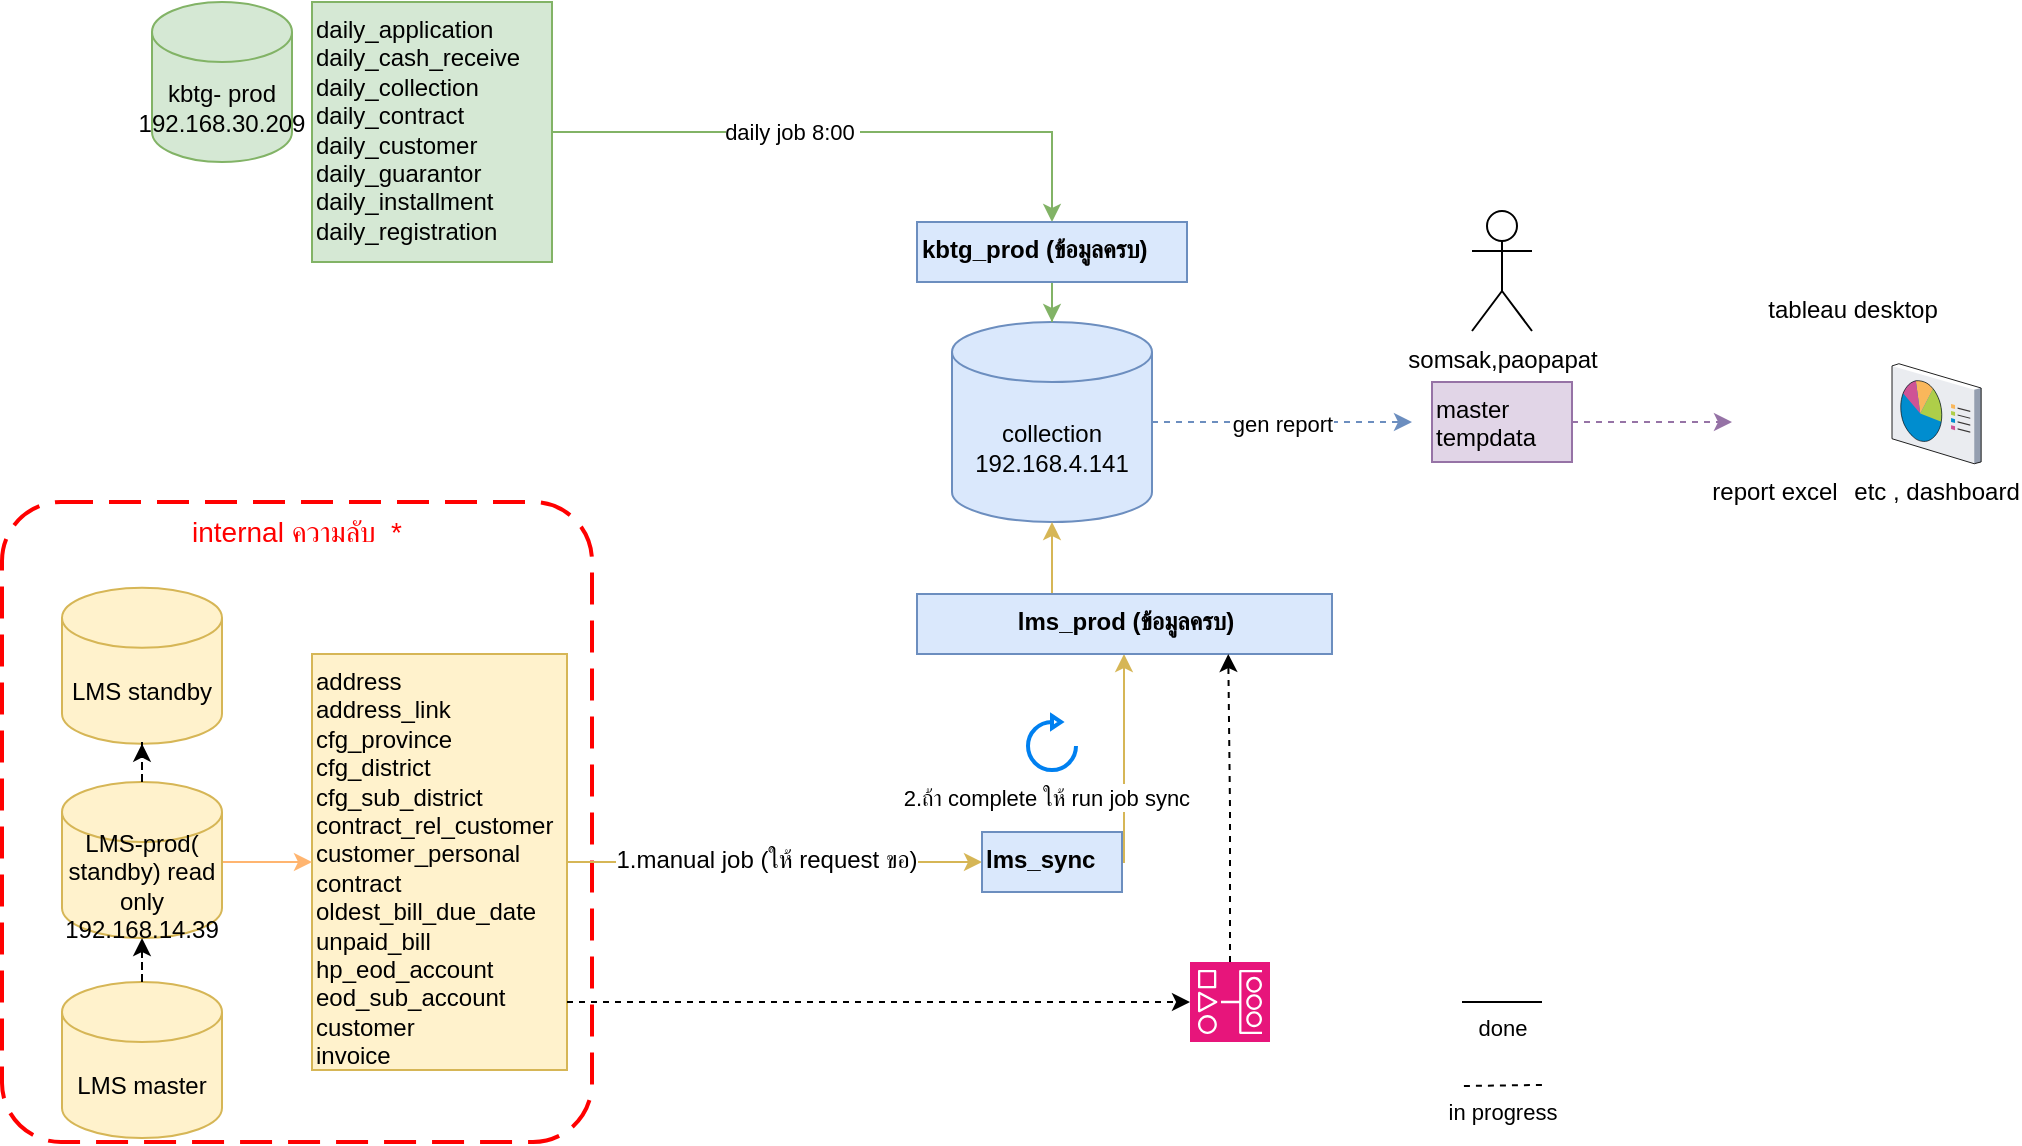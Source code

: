 <mxfile version="24.2.5" type="github">
  <diagram name="collection" id="N_CIKplRmD34ISpjQVyY">
    <mxGraphModel dx="1050" dy="1053" grid="1" gridSize="10" guides="1" tooltips="1" connect="1" arrows="1" fold="1" page="0" pageScale="1" pageWidth="850" pageHeight="1100" math="0" shadow="0">
      <root>
        <mxCell id="0" />
        <mxCell id="1" parent="0" />
        <mxCell id="8qF9MvdjFyCx3xQRs_l2-4" value="internal ความลับ  *" style="rounded=1;arcSize=10;dashed=1;strokeColor=#ff0000;fillColor=none;gradientColor=none;dashPattern=8 4;strokeWidth=2;textShadow=0;align=center;glass=0;fontColor=#FF0000;verticalAlign=top;fontSize=14;" parent="1" vertex="1">
          <mxGeometry x="115" y="90" width="295" height="320" as="geometry" />
        </mxCell>
        <mxCell id="0of4-0cHT8gc_cpD0exL-74" style="edgeStyle=orthogonalEdgeStyle;rounded=0;orthogonalLoop=1;jettySize=auto;html=1;entryX=0;entryY=0.5;entryDx=0;entryDy=0;fillColor=#fff2cc;strokeColor=#d6b656;" parent="1" source="Nf1m1TZT0g2i1Bwr5nnO-6" target="0of4-0cHT8gc_cpD0exL-40" edge="1">
          <mxGeometry relative="1" as="geometry" />
        </mxCell>
        <mxCell id="Nf1m1TZT0g2i1Bwr5nnO-6" value="address&#xa;address_link&#xa;cfg_province&#xa;cfg_district&#xa;cfg_sub_district&#xa;contract_rel_customer&#xa;customer_personal&#xa;contract&#xa;oldest_bill_due_date&#xa;unpaid_bill&#xa;hp_eod_account&#xa;eod_sub_account&#xa;customer&#xa;invoice&#xa;" style="text;whiteSpace=wrap;fillColor=#fff2cc;strokeColor=#d6b656;" parent="1" vertex="1">
          <mxGeometry x="270" y="166" width="127.5" height="208" as="geometry" />
        </mxCell>
        <mxCell id="0of4-0cHT8gc_cpD0exL-53" value="gen report" style="edgeStyle=orthogonalEdgeStyle;rounded=0;orthogonalLoop=1;jettySize=auto;html=1;fillColor=#dae8fc;strokeColor=#6c8ebf;dashed=1;" parent="1" source="Nf1m1TZT0g2i1Bwr5nnO-13" edge="1">
          <mxGeometry relative="1" as="geometry">
            <mxPoint x="820" y="50" as="targetPoint" />
          </mxGeometry>
        </mxCell>
        <mxCell id="Nf1m1TZT0g2i1Bwr5nnO-13" value="collection 192.168.4.141" style="shape=cylinder3;whiteSpace=wrap;html=1;boundedLbl=1;backgroundOutline=1;size=15;fillColor=#dae8fc;strokeColor=#6c8ebf;" parent="1" vertex="1">
          <mxGeometry x="590" width="100" height="100" as="geometry" />
        </mxCell>
        <mxCell id="Nf1m1TZT0g2i1Bwr5nnO-21" value="&lt;span style=&quot;text-align: left;&quot;&gt;kbtg&lt;/span&gt;- prod&lt;div&gt;192.168.30.209&lt;br&gt;&lt;/div&gt;" style="shape=cylinder3;whiteSpace=wrap;html=1;boundedLbl=1;backgroundOutline=1;size=15;fillColor=#d5e8d4;strokeColor=#82b366;" parent="1" vertex="1">
          <mxGeometry x="190" y="-160" width="70" height="80" as="geometry" />
        </mxCell>
        <mxCell id="Nf1m1TZT0g2i1Bwr5nnO-35" value="daily_application&#xa;daily_cash_receive&#xa;daily_collection&#xa;daily_contract&#xa;daily_customer&#xa;daily_guarantor&#xa;daily_installment&#xa;daily_registration" style="text;whiteSpace=wrap;fillColor=#d5e8d4;strokeColor=#82b366;" parent="1" vertex="1">
          <mxGeometry x="270" y="-160" width="120" height="130" as="geometry" />
        </mxCell>
        <mxCell id="8hwzGIo9Otc3_Tqw6QN_-6" value="" style="shape=image;html=1;verticalAlign=top;verticalLabelPosition=bottom;labelBackgroundColor=#ffffff;imageAspect=0;aspect=fixed;image=https://cdn3.iconfinder.com/data/icons/flat-actions-icons-9/792/Tick_Mark_Dark-128.png" parent="1" vertex="1">
          <mxGeometry x="707.5" y="-50" width="29" height="29" as="geometry" />
        </mxCell>
        <mxCell id="8hwzGIo9Otc3_Tqw6QN_-19" style="edgeStyle=orthogonalEdgeStyle;rounded=0;orthogonalLoop=1;jettySize=auto;html=1;entryX=0.5;entryY=0;entryDx=0;entryDy=0;entryPerimeter=0;fillColor=#d5e8d4;strokeColor=#82b366;" parent="1" source="Nf1m1TZT0g2i1Bwr5nnO-31" target="Nf1m1TZT0g2i1Bwr5nnO-13" edge="1">
          <mxGeometry relative="1" as="geometry" />
        </mxCell>
        <mxCell id="8hwzGIo9Otc3_Tqw6QN_-28" value="" style="shape=image;html=1;verticalAlign=top;verticalLabelPosition=bottom;labelBackgroundColor=#ffffff;imageAspect=0;aspect=fixed;image=https://cdn3.iconfinder.com/data/icons/flat-actions-icons-9/792/Tick_Mark_Dark-128.png" parent="1" vertex="1">
          <mxGeometry x="709" y="136" width="26" height="26" as="geometry" />
        </mxCell>
        <mxCell id="0of4-0cHT8gc_cpD0exL-1" value="&lt;div&gt;&lt;span style=&quot;background-color: initial;&quot;&gt;somsak,paopapat&lt;/span&gt;&lt;br&gt;&lt;/div&gt;" style="shape=umlActor;verticalLabelPosition=bottom;verticalAlign=top;html=1;outlineConnect=0;" parent="1" vertex="1">
          <mxGeometry x="850" y="-55.5" width="30" height="60" as="geometry" />
        </mxCell>
        <mxCell id="0of4-0cHT8gc_cpD0exL-78" style="edgeStyle=orthogonalEdgeStyle;rounded=0;orthogonalLoop=1;jettySize=auto;html=1;entryX=0;entryY=0.5;entryDx=0;entryDy=0;fillColor=#e1d5e7;strokeColor=#9673a6;dashed=1;" parent="1" source="0of4-0cHT8gc_cpD0exL-10" target="0of4-0cHT8gc_cpD0exL-15" edge="1">
          <mxGeometry relative="1" as="geometry" />
        </mxCell>
        <mxCell id="0of4-0cHT8gc_cpD0exL-10" value="master&#xa;tempdata" style="text;whiteSpace=wrap;fillColor=#e1d5e7;strokeColor=#9673a6;" parent="1" vertex="1">
          <mxGeometry x="830" y="30" width="70" height="40" as="geometry" />
        </mxCell>
        <mxCell id="0of4-0cHT8gc_cpD0exL-14" value="etc , dashboard" style="verticalLabelPosition=bottom;sketch=0;aspect=fixed;html=1;verticalAlign=top;strokeColor=none;align=center;outlineConnect=0;shape=mxgraph.citrix.reporting;" parent="1" vertex="1">
          <mxGeometry x="1060" y="20.87" width="44.57" height="50" as="geometry" />
        </mxCell>
        <mxCell id="0of4-0cHT8gc_cpD0exL-15" value="report excel" style="shape=image;html=1;verticalAlign=top;verticalLabelPosition=bottom;labelBackgroundColor=#ffffff;imageAspect=0;aspect=fixed;image=https://cdn1.iconfinder.com/data/icons/Futurosoft%20Icons%200.5.2/128x128/mimetypes/xls.png" parent="1" vertex="1">
          <mxGeometry x="980" y="29.12" width="41.75" height="41.75" as="geometry" />
        </mxCell>
        <mxCell id="0of4-0cHT8gc_cpD0exL-23" value="tableau desktop" style="shape=image;html=1;verticalAlign=top;verticalLabelPosition=bottom;labelBackgroundColor=#ffffff;imageAspect=0;aspect=fixed;image=https://cdn1.iconfinder.com/data/icons/ionicons-fill-vol-2/512/logo-tableau-128.png" parent="1" vertex="1">
          <mxGeometry x="1020" y="-60" width="40" height="40" as="geometry" />
        </mxCell>
        <mxCell id="0of4-0cHT8gc_cpD0exL-51" style="edgeStyle=orthogonalEdgeStyle;rounded=0;orthogonalLoop=1;jettySize=auto;html=1;entryX=0;entryY=0.5;entryDx=0;entryDy=0;strokeColor=#FFB570;" parent="1" source="0of4-0cHT8gc_cpD0exL-28" target="Nf1m1TZT0g2i1Bwr5nnO-6" edge="1">
          <mxGeometry relative="1" as="geometry">
            <Array as="points">
              <mxPoint x="240" y="270" />
              <mxPoint x="240" y="270" />
            </Array>
          </mxGeometry>
        </mxCell>
        <mxCell id="0of4-0cHT8gc_cpD0exL-28" value="LMS-prod( standby) read only&lt;div&gt;192.168.14.39&lt;/div&gt;" style="shape=cylinder3;whiteSpace=wrap;html=1;boundedLbl=1;backgroundOutline=1;size=15;fillColor=#fff2cc;strokeColor=#d6b656;" parent="1" vertex="1">
          <mxGeometry x="145" y="230" width="80" height="78" as="geometry" />
        </mxCell>
        <mxCell id="0of4-0cHT8gc_cpD0exL-29" value="LMS master" style="shape=cylinder3;whiteSpace=wrap;html=1;boundedLbl=1;backgroundOutline=1;size=15;fillColor=#fff2cc;strokeColor=#d6b656;" parent="1" vertex="1">
          <mxGeometry x="145" y="330" width="80" height="78" as="geometry" />
        </mxCell>
        <mxCell id="0of4-0cHT8gc_cpD0exL-34" value="LMS standby" style="shape=cylinder3;whiteSpace=wrap;html=1;boundedLbl=1;backgroundOutline=1;size=15;fillColor=#fff2cc;strokeColor=#d6b656;" parent="1" vertex="1">
          <mxGeometry x="145" y="132.87" width="80" height="78" as="geometry" />
        </mxCell>
        <mxCell id="0of4-0cHT8gc_cpD0exL-35" style="edgeStyle=orthogonalEdgeStyle;rounded=0;orthogonalLoop=1;jettySize=auto;html=1;entryX=0.5;entryY=1;entryDx=0;entryDy=0;entryPerimeter=0;dashed=1;" parent="1" source="0of4-0cHT8gc_cpD0exL-29" target="0of4-0cHT8gc_cpD0exL-28" edge="1">
          <mxGeometry relative="1" as="geometry" />
        </mxCell>
        <mxCell id="0of4-0cHT8gc_cpD0exL-36" style="edgeStyle=orthogonalEdgeStyle;rounded=0;orthogonalLoop=1;jettySize=auto;html=1;entryX=0.5;entryY=1;entryDx=0;entryDy=0;entryPerimeter=0;fontColor=#FFB570;dashed=1;" parent="1" source="0of4-0cHT8gc_cpD0exL-28" target="0of4-0cHT8gc_cpD0exL-34" edge="1">
          <mxGeometry relative="1" as="geometry" />
        </mxCell>
        <mxCell id="0of4-0cHT8gc_cpD0exL-39" style="edgeStyle=orthogonalEdgeStyle;rounded=0;orthogonalLoop=1;jettySize=auto;html=1;entryX=0.5;entryY=1;entryDx=0;entryDy=0;entryPerimeter=0;fillColor=#fff2cc;strokeColor=#d6b656;" parent="1" source="0of4-0cHT8gc_cpD0exL-45" target="Nf1m1TZT0g2i1Bwr5nnO-13" edge="1">
          <mxGeometry relative="1" as="geometry">
            <Array as="points">
              <mxPoint x="640" y="150" />
            </Array>
          </mxGeometry>
        </mxCell>
        <mxCell id="0of4-0cHT8gc_cpD0exL-77" style="edgeStyle=orthogonalEdgeStyle;rounded=0;orthogonalLoop=1;jettySize=auto;html=1;fillColor=#fff2cc;strokeColor=#d6b656;" parent="1" source="0of4-0cHT8gc_cpD0exL-40" target="0of4-0cHT8gc_cpD0exL-45" edge="1">
          <mxGeometry relative="1" as="geometry">
            <Array as="points">
              <mxPoint x="676" y="270" />
            </Array>
          </mxGeometry>
        </mxCell>
        <mxCell id="0of4-0cHT8gc_cpD0exL-40" value="lms_sync&#xa;&#xa;" style="text;whiteSpace=wrap;fontStyle=1;labelBorderColor=none;textShadow=0;labelBackgroundColor=none;rounded=0;strokeColor=#6c8ebf;fillColor=#dae8fc;" parent="1" vertex="1">
          <mxGeometry x="605" y="255" width="70" height="30" as="geometry" />
        </mxCell>
        <mxCell id="0of4-0cHT8gc_cpD0exL-43" value="" style="edgeStyle=orthogonalEdgeStyle;rounded=0;orthogonalLoop=1;jettySize=auto;html=1;entryX=0.5;entryY=0;entryDx=0;entryDy=0;entryPerimeter=0;fillColor=#d5e8d4;strokeColor=#82b366;" parent="1" source="Nf1m1TZT0g2i1Bwr5nnO-35" target="Nf1m1TZT0g2i1Bwr5nnO-31" edge="1">
          <mxGeometry relative="1" as="geometry">
            <mxPoint x="390" y="-95" as="sourcePoint" />
            <mxPoint x="640" y="-5" as="targetPoint" />
          </mxGeometry>
        </mxCell>
        <mxCell id="0of4-0cHT8gc_cpD0exL-44" value="daily job 8:00&amp;nbsp;" style="edgeLabel;html=1;align=center;verticalAlign=middle;resizable=0;points=[];" parent="0of4-0cHT8gc_cpD0exL-43" vertex="1" connectable="0">
          <mxGeometry x="-0.375" y="2" relative="1" as="geometry">
            <mxPoint x="28" y="2" as="offset" />
          </mxGeometry>
        </mxCell>
        <mxCell id="Nf1m1TZT0g2i1Bwr5nnO-31" value="kbtg_prod (ข้อมูลครบ)&#xa;&#xa;" style="text;whiteSpace=wrap;fontStyle=1;labelBorderColor=none;textShadow=0;labelBackgroundColor=none;rounded=0;strokeColor=#6c8ebf;fillColor=#dae8fc;" parent="1" vertex="1">
          <mxGeometry x="572.5" y="-50" width="135" height="30" as="geometry" />
        </mxCell>
        <mxCell id="0of4-0cHT8gc_cpD0exL-45" value="lms_prod (ข้อมูลครบ)&#xa;&#xa;" style="text;whiteSpace=wrap;fontStyle=1;labelBorderColor=none;textShadow=0;labelBackgroundColor=none;rounded=0;strokeColor=#6c8ebf;fillColor=#dae8fc;align=center;" parent="1" vertex="1">
          <mxGeometry x="572.5" y="136" width="207.5" height="30" as="geometry" />
        </mxCell>
        <mxCell id="0of4-0cHT8gc_cpD0exL-61" value="" style="shape=image;html=1;verticalAlign=top;verticalLabelPosition=bottom;labelBackgroundColor=#ffffff;imageAspect=0;aspect=fixed;image=https://cdn4.iconfinder.com/data/icons/travello-basic-ui-1/64/Wrong-128.png" parent="1" vertex="1">
          <mxGeometry x="215" y="340" width="20" height="20" as="geometry" />
        </mxCell>
        <mxCell id="0of4-0cHT8gc_cpD0exL-62" value="" style="shape=image;html=1;verticalAlign=top;verticalLabelPosition=bottom;labelBackgroundColor=#ffffff;imageAspect=0;aspect=fixed;image=https://cdn4.iconfinder.com/data/icons/travello-basic-ui-1/64/Wrong-128.png" parent="1" vertex="1">
          <mxGeometry x="215" y="130" width="20" height="20" as="geometry" />
        </mxCell>
        <mxCell id="0of4-0cHT8gc_cpD0exL-63" value="" style="shape=image;html=1;verticalAlign=top;verticalLabelPosition=bottom;labelBackgroundColor=#ffffff;imageAspect=0;aspect=fixed;image=https://cdn3.iconfinder.com/data/icons/flat-actions-icons-9/792/Tick_Mark_Dark-128.png" parent="1" vertex="1">
          <mxGeometry x="210" y="237" width="30" height="30" as="geometry" />
        </mxCell>
        <mxCell id="8hwzGIo9Otc3_Tqw6QN_-25" value="1.manual job (ให้ request ขอ)" style="shape=image;html=1;verticalAlign=top;verticalLabelPosition=bottom;labelBackgroundColor=#ffffff;imageAspect=0;aspect=fixed;image=https://cdn1.iconfinder.com/data/icons/unicons-line-vol-5/24/question-128.png" parent="1" vertex="1">
          <mxGeometry x="470" y="201" width="54" height="54" as="geometry" />
        </mxCell>
        <mxCell id="0of4-0cHT8gc_cpD0exL-75" value="&lt;span style=&quot;font-size: 11px;&quot;&gt;2.ถ้า complete ให้ run job sync&amp;nbsp;&amp;nbsp;&lt;/span&gt;" style="html=1;verticalLabelPosition=bottom;align=center;labelBackgroundColor=#ffffff;verticalAlign=top;strokeWidth=2;strokeColor=#0080F0;shadow=0;dashed=0;shape=mxgraph.ios7.icons.reload;" parent="1" vertex="1">
          <mxGeometry x="628" y="197" width="24" height="27" as="geometry" />
        </mxCell>
        <mxCell id="0of4-0cHT8gc_cpD0exL-79" value="done" style="endArrow=none;html=1;rounded=0;verticalAlign=top;" parent="1" edge="1">
          <mxGeometry width="50" height="50" relative="1" as="geometry">
            <mxPoint x="885" y="340" as="sourcePoint" />
            <mxPoint x="845.0" y="340" as="targetPoint" />
          </mxGeometry>
        </mxCell>
        <mxCell id="0of4-0cHT8gc_cpD0exL-81" value="in progress" style="endArrow=none;html=1;rounded=0;exitX=0.583;exitY=0.858;exitDx=0;exitDy=0;exitPerimeter=0;align=center;verticalAlign=top;dashed=1;" parent="1" edge="1">
          <mxGeometry width="50" height="50" relative="1" as="geometry">
            <mxPoint x="884.96" y="381.48" as="sourcePoint" />
            <mxPoint x="845" y="382" as="targetPoint" />
          </mxGeometry>
        </mxCell>
        <mxCell id="n4ZRNCnwu2M69PV4FqZp-4" style="edgeStyle=orthogonalEdgeStyle;rounded=0;orthogonalLoop=1;jettySize=auto;html=1;entryX=0.75;entryY=1;entryDx=0;entryDy=0;dashed=1;" edge="1" parent="1" source="n4ZRNCnwu2M69PV4FqZp-1" target="0of4-0cHT8gc_cpD0exL-45">
          <mxGeometry relative="1" as="geometry">
            <mxPoint x="720" y="340" as="targetPoint" />
          </mxGeometry>
        </mxCell>
        <mxCell id="n4ZRNCnwu2M69PV4FqZp-1" value="" style="sketch=0;points=[[0,0,0],[0.25,0,0],[0.5,0,0],[0.75,0,0],[1,0,0],[0,1,0],[0.25,1,0],[0.5,1,0],[0.75,1,0],[1,1,0],[0,0.25,0],[0,0.5,0],[0,0.75,0],[1,0.25,0],[1,0.5,0],[1,0.75,0]];outlineConnect=0;fontColor=#232F3E;fillColor=#E7157B;strokeColor=#ffffff;dashed=0;verticalLabelPosition=bottom;verticalAlign=top;align=center;html=1;fontSize=12;fontStyle=0;aspect=fixed;shape=mxgraph.aws4.resourceIcon;resIcon=mxgraph.aws4.managed_workflows_for_apache_airflow;" vertex="1" parent="1">
          <mxGeometry x="709" y="320" width="40" height="40" as="geometry" />
        </mxCell>
        <mxCell id="n4ZRNCnwu2M69PV4FqZp-6" style="edgeStyle=orthogonalEdgeStyle;rounded=0;orthogonalLoop=1;jettySize=auto;html=1;entryX=0;entryY=0.5;entryDx=0;entryDy=0;entryPerimeter=0;dashed=1;" edge="1" parent="1" source="Nf1m1TZT0g2i1Bwr5nnO-6" target="n4ZRNCnwu2M69PV4FqZp-1">
          <mxGeometry relative="1" as="geometry">
            <Array as="points">
              <mxPoint x="390" y="340" />
              <mxPoint x="390" y="340" />
            </Array>
          </mxGeometry>
        </mxCell>
      </root>
    </mxGraphModel>
  </diagram>
</mxfile>
